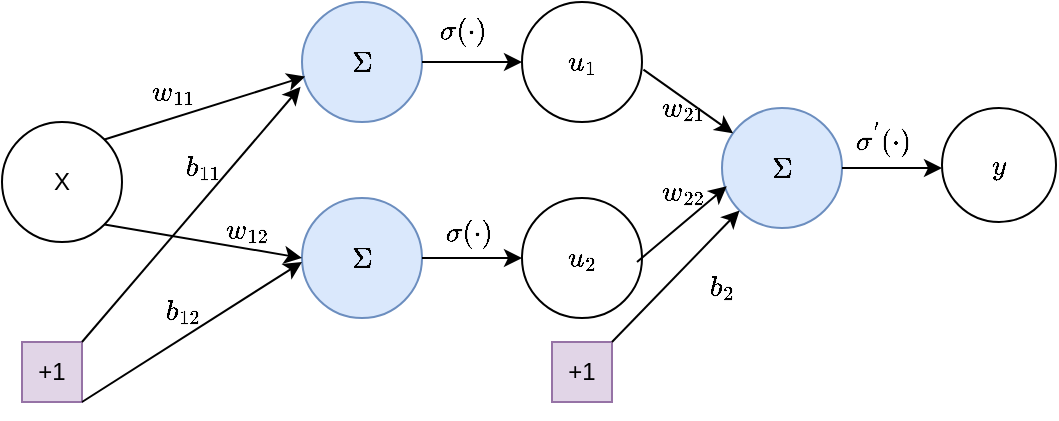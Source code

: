 <mxfile version="21.2.9" type="github">
  <diagram name="Страница 1" id="M6GrWcGtka0p14lVOvHS">
    <mxGraphModel dx="753" dy="459" grid="1" gridSize="10" guides="1" tooltips="1" connect="1" arrows="1" fold="1" page="1" pageScale="1" pageWidth="827" pageHeight="1169" math="1" shadow="0">
      <root>
        <mxCell id="0" />
        <mxCell id="1" parent="0" />
        <mxCell id="wKfy2gcMAVkUQaP74OAV-2" value="X" style="ellipse;whiteSpace=wrap;html=1;aspect=fixed;" vertex="1" parent="1">
          <mxGeometry x="60" y="310" width="60" height="60" as="geometry" />
        </mxCell>
        <mxCell id="wKfy2gcMAVkUQaP74OAV-3" value="$$\Sigma$$" style="ellipse;whiteSpace=wrap;html=1;aspect=fixed;fillColor=#dae8fc;strokeColor=#6c8ebf;" vertex="1" parent="1">
          <mxGeometry x="210" y="250" width="60" height="60" as="geometry" />
        </mxCell>
        <mxCell id="wKfy2gcMAVkUQaP74OAV-4" value="&lt;span style=&quot;color: rgb(0, 0, 0); font-family: Helvetica; font-size: 12px; font-style: normal; font-variant-ligatures: normal; font-variant-caps: normal; font-weight: 400; letter-spacing: normal; orphans: 2; text-align: center; text-indent: 0px; text-transform: none; widows: 2; word-spacing: 0px; -webkit-text-stroke-width: 0px; background-color: rgb(251, 251, 251); text-decoration-thickness: initial; text-decoration-style: initial; text-decoration-color: initial; float: none; display: inline !important;&quot;&gt;$$\Sigma$$&lt;/span&gt;" style="ellipse;whiteSpace=wrap;html=1;aspect=fixed;fillColor=#dae8fc;strokeColor=#6c8ebf;" vertex="1" parent="1">
          <mxGeometry x="210" y="348" width="60" height="60" as="geometry" />
        </mxCell>
        <mxCell id="wKfy2gcMAVkUQaP74OAV-20" value="" style="endArrow=classic;html=1;rounded=0;exitX=1;exitY=0;exitDx=0;exitDy=0;entryX=0.026;entryY=0.621;entryDx=0;entryDy=0;entryPerimeter=0;" edge="1" parent="1" source="wKfy2gcMAVkUQaP74OAV-2" target="wKfy2gcMAVkUQaP74OAV-3">
          <mxGeometry width="50" height="50" relative="1" as="geometry">
            <mxPoint x="310" y="400" as="sourcePoint" />
            <mxPoint x="360" y="350" as="targetPoint" />
          </mxGeometry>
        </mxCell>
        <mxCell id="wKfy2gcMAVkUQaP74OAV-21" value="" style="endArrow=classic;html=1;rounded=0;exitX=1;exitY=1;exitDx=0;exitDy=0;entryX=0;entryY=0.5;entryDx=0;entryDy=0;" edge="1" parent="1" source="wKfy2gcMAVkUQaP74OAV-2" target="wKfy2gcMAVkUQaP74OAV-4">
          <mxGeometry width="50" height="50" relative="1" as="geometry">
            <mxPoint x="310" y="400" as="sourcePoint" />
            <mxPoint x="360" y="350" as="targetPoint" />
          </mxGeometry>
        </mxCell>
        <mxCell id="wKfy2gcMAVkUQaP74OAV-22" value="$$w_{11}$$" style="text;html=1;align=center;verticalAlign=middle;resizable=0;points=[];autosize=1;strokeColor=none;fillColor=none;" vertex="1" parent="1">
          <mxGeometry x="100" y="280" width="90" height="30" as="geometry" />
        </mxCell>
        <mxCell id="wKfy2gcMAVkUQaP74OAV-24" value="$$u_{1}$$" style="ellipse;whiteSpace=wrap;html=1;aspect=fixed;" vertex="1" parent="1">
          <mxGeometry x="320" y="250" width="60" height="60" as="geometry" />
        </mxCell>
        <mxCell id="wKfy2gcMAVkUQaP74OAV-25" value="$$u_{2}$$" style="ellipse;whiteSpace=wrap;html=1;aspect=fixed;" vertex="1" parent="1">
          <mxGeometry x="320" y="348" width="60" height="60" as="geometry" />
        </mxCell>
        <mxCell id="wKfy2gcMAVkUQaP74OAV-26" value="" style="endArrow=classic;html=1;rounded=0;exitX=1;exitY=0.5;exitDx=0;exitDy=0;entryX=0;entryY=0.5;entryDx=0;entryDy=0;" edge="1" parent="1" source="wKfy2gcMAVkUQaP74OAV-4" target="wKfy2gcMAVkUQaP74OAV-25">
          <mxGeometry width="50" height="50" relative="1" as="geometry">
            <mxPoint x="310" y="400" as="sourcePoint" />
            <mxPoint x="360" y="350" as="targetPoint" />
          </mxGeometry>
        </mxCell>
        <mxCell id="wKfy2gcMAVkUQaP74OAV-27" value="" style="endArrow=classic;html=1;rounded=0;exitX=1;exitY=0.5;exitDx=0;exitDy=0;entryX=0;entryY=0.5;entryDx=0;entryDy=0;" edge="1" parent="1" source="wKfy2gcMAVkUQaP74OAV-3" target="wKfy2gcMAVkUQaP74OAV-24">
          <mxGeometry width="50" height="50" relative="1" as="geometry">
            <mxPoint x="310" y="400" as="sourcePoint" />
            <mxPoint x="360" y="350" as="targetPoint" />
          </mxGeometry>
        </mxCell>
        <mxCell id="wKfy2gcMAVkUQaP74OAV-28" value="$$\sigma(\cdot)$$" style="text;html=1;align=center;verticalAlign=middle;resizable=0;points=[];autosize=1;strokeColor=none;fillColor=none;" vertex="1" parent="1">
          <mxGeometry x="230" y="250" width="120" height="30" as="geometry" />
        </mxCell>
        <mxCell id="wKfy2gcMAVkUQaP74OAV-29" value="&lt;span style=&quot;color: rgb(0, 0, 0); font-family: Helvetica; font-size: 12px; font-style: normal; font-variant-ligatures: normal; font-variant-caps: normal; font-weight: 400; letter-spacing: normal; orphans: 2; text-align: center; text-indent: 0px; text-transform: none; widows: 2; word-spacing: 0px; -webkit-text-stroke-width: 0px; background-color: rgb(251, 251, 251); text-decoration-thickness: initial; text-decoration-style: initial; text-decoration-color: initial; float: none; display: inline !important;&quot;&gt;$$\sigma(\cdot)$$&lt;/span&gt;" style="text;whiteSpace=wrap;html=1;" vertex="1" parent="1">
          <mxGeometry x="280" y="340" width="130" height="40" as="geometry" />
        </mxCell>
        <mxCell id="wKfy2gcMAVkUQaP74OAV-31" value="+1" style="rounded=0;whiteSpace=wrap;html=1;fillColor=#e1d5e7;strokeColor=#9673a6;" vertex="1" parent="1">
          <mxGeometry x="70" y="420" width="30" height="30" as="geometry" />
        </mxCell>
        <mxCell id="wKfy2gcMAVkUQaP74OAV-32" value="" style="endArrow=classic;html=1;rounded=0;exitX=1;exitY=0;exitDx=0;exitDy=0;entryX=-0.012;entryY=0.707;entryDx=0;entryDy=0;entryPerimeter=0;" edge="1" parent="1" source="wKfy2gcMAVkUQaP74OAV-31" target="wKfy2gcMAVkUQaP74OAV-3">
          <mxGeometry width="50" height="50" relative="1" as="geometry">
            <mxPoint x="310" y="400" as="sourcePoint" />
            <mxPoint x="360" y="350" as="targetPoint" />
          </mxGeometry>
        </mxCell>
        <mxCell id="wKfy2gcMAVkUQaP74OAV-34" value="" style="endArrow=classic;html=1;rounded=0;exitX=1;exitY=1;exitDx=0;exitDy=0;" edge="1" parent="1" source="wKfy2gcMAVkUQaP74OAV-31">
          <mxGeometry width="50" height="50" relative="1" as="geometry">
            <mxPoint x="310" y="400" as="sourcePoint" />
            <mxPoint x="210" y="380" as="targetPoint" />
          </mxGeometry>
        </mxCell>
        <mxCell id="wKfy2gcMAVkUQaP74OAV-35" value="&lt;span style=&quot;color: rgb(0, 0, 0); font-family: Helvetica; font-size: 12px; font-style: normal; font-variant-ligatures: normal; font-variant-caps: normal; font-weight: 400; letter-spacing: normal; orphans: 2; text-align: center; text-indent: 0px; text-transform: none; widows: 2; word-spacing: 0px; -webkit-text-stroke-width: 0px; background-color: rgb(251, 251, 251); text-decoration-thickness: initial; text-decoration-style: initial; text-decoration-color: initial; float: none; display: inline !important;&quot;&gt;$$w_{12}$$&lt;/span&gt;" style="text;whiteSpace=wrap;html=1;" vertex="1" parent="1">
          <mxGeometry x="170" y="338" width="100" height="40" as="geometry" />
        </mxCell>
        <mxCell id="wKfy2gcMAVkUQaP74OAV-36" value="$$b_{11}$$" style="text;html=1;align=center;verticalAlign=middle;resizable=0;points=[];autosize=1;strokeColor=none;fillColor=none;" vertex="1" parent="1">
          <mxGeometry x="120" y="318" width="80" height="30" as="geometry" />
        </mxCell>
        <mxCell id="wKfy2gcMAVkUQaP74OAV-37" value="$$b_{12}$$" style="text;html=1;align=center;verticalAlign=middle;resizable=0;points=[];autosize=1;strokeColor=none;fillColor=none;" vertex="1" parent="1">
          <mxGeometry x="110" y="390" width="80" height="30" as="geometry" />
        </mxCell>
        <mxCell id="wKfy2gcMAVkUQaP74OAV-38" value="+1" style="rounded=0;whiteSpace=wrap;html=1;fillColor=#e1d5e7;strokeColor=#9673a6;" vertex="1" parent="1">
          <mxGeometry x="335" y="420" width="30" height="30" as="geometry" />
        </mxCell>
        <mxCell id="wKfy2gcMAVkUQaP74OAV-39" value="$$\Sigma$$" style="ellipse;whiteSpace=wrap;html=1;aspect=fixed;fillColor=#dae8fc;strokeColor=#6c8ebf;" vertex="1" parent="1">
          <mxGeometry x="420" y="303" width="60" height="60" as="geometry" />
        </mxCell>
        <mxCell id="wKfy2gcMAVkUQaP74OAV-40" value="" style="endArrow=classic;html=1;rounded=0;exitX=0.75;exitY=1;exitDx=0;exitDy=0;entryX=0.04;entryY=0.652;entryDx=0;entryDy=0;entryPerimeter=0;" edge="1" parent="1" source="wKfy2gcMAVkUQaP74OAV-29" target="wKfy2gcMAVkUQaP74OAV-39">
          <mxGeometry width="50" height="50" relative="1" as="geometry">
            <mxPoint x="310" y="400" as="sourcePoint" />
            <mxPoint x="360" y="350" as="targetPoint" />
          </mxGeometry>
        </mxCell>
        <mxCell id="wKfy2gcMAVkUQaP74OAV-41" value="" style="endArrow=classic;html=1;rounded=0;exitX=1.012;exitY=0.564;exitDx=0;exitDy=0;exitPerimeter=0;" edge="1" parent="1" source="wKfy2gcMAVkUQaP74OAV-24" target="wKfy2gcMAVkUQaP74OAV-39">
          <mxGeometry width="50" height="50" relative="1" as="geometry">
            <mxPoint x="310" y="400" as="sourcePoint" />
            <mxPoint x="360" y="350" as="targetPoint" />
          </mxGeometry>
        </mxCell>
        <mxCell id="wKfy2gcMAVkUQaP74OAV-42" value="" style="endArrow=classic;html=1;rounded=0;exitX=1;exitY=0;exitDx=0;exitDy=0;entryX=0;entryY=1;entryDx=0;entryDy=0;" edge="1" parent="1" source="wKfy2gcMAVkUQaP74OAV-38" target="wKfy2gcMAVkUQaP74OAV-39">
          <mxGeometry width="50" height="50" relative="1" as="geometry">
            <mxPoint x="310" y="400" as="sourcePoint" />
            <mxPoint x="360" y="350" as="targetPoint" />
          </mxGeometry>
        </mxCell>
        <mxCell id="wKfy2gcMAVkUQaP74OAV-43" value="$$b_{2}$$" style="text;html=1;align=center;verticalAlign=middle;resizable=0;points=[];autosize=1;strokeColor=none;fillColor=none;" vertex="1" parent="1">
          <mxGeometry x="380" y="378" width="80" height="30" as="geometry" />
        </mxCell>
        <mxCell id="wKfy2gcMAVkUQaP74OAV-44" value="$$w_{21}$$" style="text;html=1;align=center;verticalAlign=middle;resizable=0;points=[];autosize=1;strokeColor=none;fillColor=none;" vertex="1" parent="1">
          <mxGeometry x="355" y="288" width="90" height="30" as="geometry" />
        </mxCell>
        <mxCell id="wKfy2gcMAVkUQaP74OAV-45" value="$$w_{22}$$" style="text;html=1;align=center;verticalAlign=middle;resizable=0;points=[];autosize=1;strokeColor=none;fillColor=none;" vertex="1" parent="1">
          <mxGeometry x="355" y="330" width="90" height="30" as="geometry" />
        </mxCell>
        <mxCell id="wKfy2gcMAVkUQaP74OAV-46" value="$$y$$" style="ellipse;whiteSpace=wrap;html=1;aspect=fixed;" vertex="1" parent="1">
          <mxGeometry x="530" y="303" width="57" height="57" as="geometry" />
        </mxCell>
        <mxCell id="wKfy2gcMAVkUQaP74OAV-47" value="" style="endArrow=classic;html=1;rounded=0;exitX=1;exitY=0.5;exitDx=0;exitDy=0;" edge="1" parent="1" source="wKfy2gcMAVkUQaP74OAV-39">
          <mxGeometry width="50" height="50" relative="1" as="geometry">
            <mxPoint x="310" y="400" as="sourcePoint" />
            <mxPoint x="530" y="333" as="targetPoint" />
          </mxGeometry>
        </mxCell>
        <mxCell id="wKfy2gcMAVkUQaP74OAV-48" value="$$\sigma^{&#39;}(\cdot)$$" style="text;html=1;align=center;verticalAlign=middle;resizable=0;points=[];autosize=1;strokeColor=none;fillColor=none;" vertex="1" parent="1">
          <mxGeometry x="430" y="303" width="140" height="30" as="geometry" />
        </mxCell>
      </root>
    </mxGraphModel>
  </diagram>
</mxfile>
